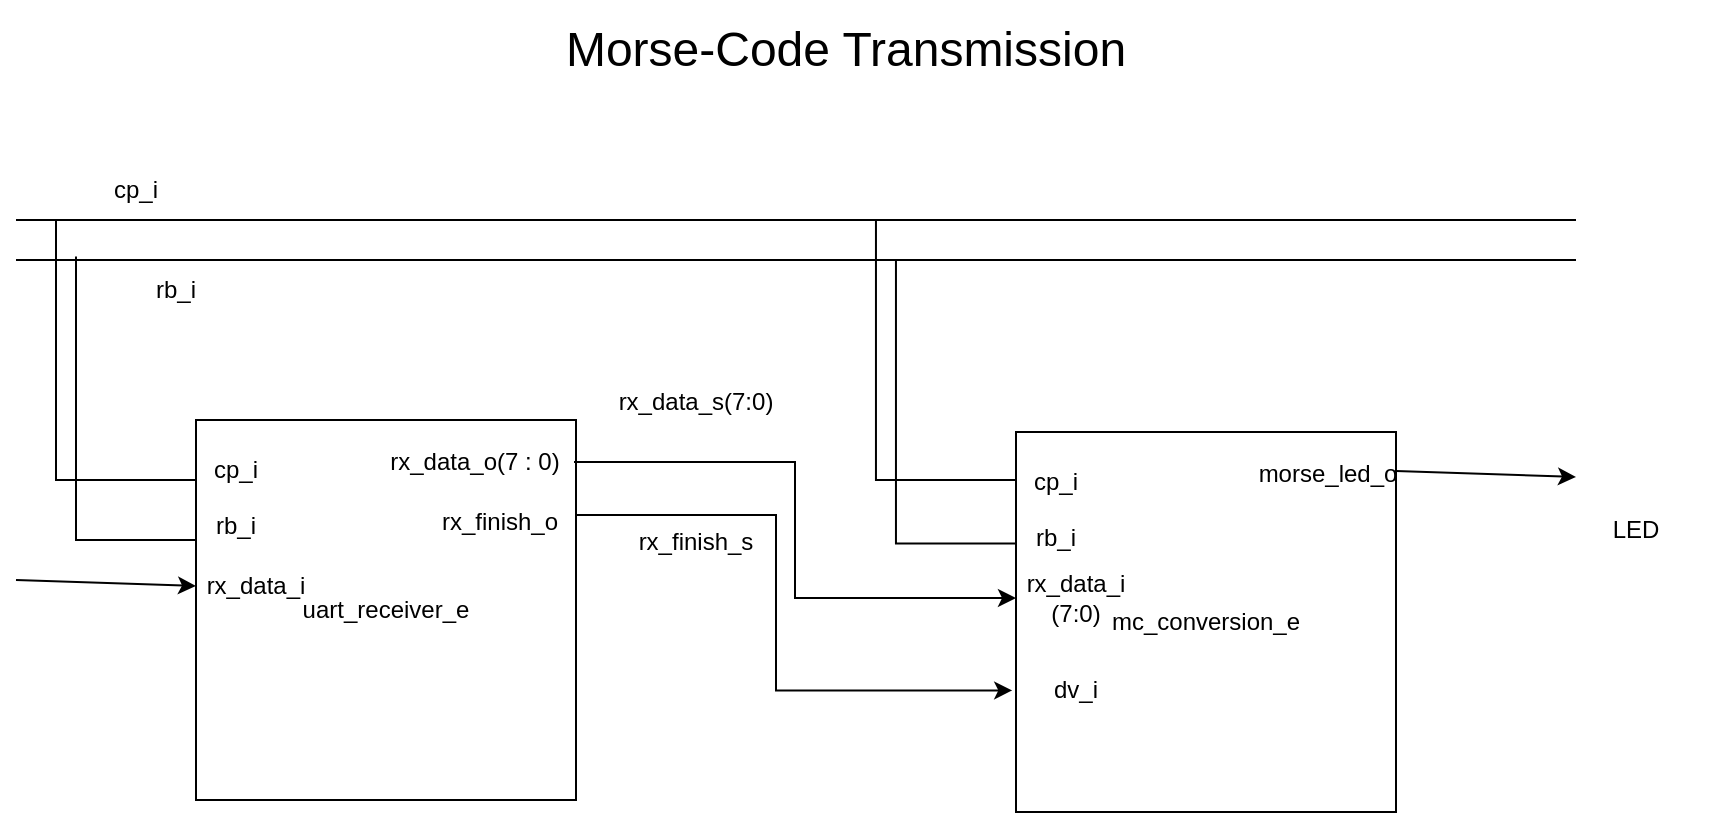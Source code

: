 <mxfile version="16.6.3" type="device"><diagram id="wSwcLT_ojFTW5i-TSIq1" name="Page-1"><mxGraphModel dx="1209" dy="1674" grid="1" gridSize="10" guides="1" tooltips="1" connect="1" arrows="1" fold="1" page="1" pageScale="1" pageWidth="850" pageHeight="1100" math="0" shadow="0"><root><mxCell id="0"/><mxCell id="1" parent="0"/><mxCell id="ZwPpcqjcMXsKMxpETbvW-26" style="edgeStyle=orthogonalEdgeStyle;rounded=0;orthogonalLoop=1;jettySize=auto;html=1;exitX=1;exitY=0.25;exitDx=0;exitDy=0;entryX=-0.01;entryY=0.68;entryDx=0;entryDy=0;entryPerimeter=0;" parent="1" source="ZwPpcqjcMXsKMxpETbvW-1" target="ZwPpcqjcMXsKMxpETbvW-7" edge="1"><mxGeometry relative="1" as="geometry"><Array as="points"><mxPoint x="400" y="198"/><mxPoint x="400" y="285"/></Array></mxGeometry></mxCell><mxCell id="ZwPpcqjcMXsKMxpETbvW-1" value="uart_receiver_e" style="whiteSpace=wrap;html=1;aspect=fixed;" parent="1" vertex="1"><mxGeometry x="110" y="150" width="190" height="190" as="geometry"/></mxCell><mxCell id="ZwPpcqjcMXsKMxpETbvW-2" value="cp_i" style="text;html=1;strokeColor=none;fillColor=none;align=center;verticalAlign=middle;whiteSpace=wrap;rounded=0;" parent="1" vertex="1"><mxGeometry x="100" y="160" width="60" height="30" as="geometry"/></mxCell><mxCell id="ZwPpcqjcMXsKMxpETbvW-3" value="rb_i" style="text;html=1;strokeColor=none;fillColor=none;align=center;verticalAlign=middle;whiteSpace=wrap;rounded=0;" parent="1" vertex="1"><mxGeometry x="100" y="188" width="60" height="30" as="geometry"/></mxCell><mxCell id="ZwPpcqjcMXsKMxpETbvW-4" value="rx_data_i" style="text;html=1;strokeColor=none;fillColor=none;align=center;verticalAlign=middle;whiteSpace=wrap;rounded=0;" parent="1" vertex="1"><mxGeometry x="110" y="218" width="60" height="30" as="geometry"/></mxCell><mxCell id="ZwPpcqjcMXsKMxpETbvW-25" style="edgeStyle=orthogonalEdgeStyle;rounded=0;orthogonalLoop=1;jettySize=auto;html=1;exitX=1;exitY=0.5;exitDx=0;exitDy=0;entryX=0;entryY=0.5;entryDx=0;entryDy=0;" parent="1" source="ZwPpcqjcMXsKMxpETbvW-5" target="ZwPpcqjcMXsKMxpETbvW-10" edge="1"><mxGeometry relative="1" as="geometry"/></mxCell><mxCell id="ZwPpcqjcMXsKMxpETbvW-5" value="rx_data_o(7 : 0)" style="text;html=1;strokeColor=none;fillColor=none;align=center;verticalAlign=middle;whiteSpace=wrap;rounded=0;" parent="1" vertex="1"><mxGeometry x="200" y="156" width="99" height="30" as="geometry"/></mxCell><mxCell id="ZwPpcqjcMXsKMxpETbvW-6" value="rx_finish_o" style="text;html=1;strokeColor=none;fillColor=none;align=center;verticalAlign=middle;whiteSpace=wrap;rounded=0;" parent="1" vertex="1"><mxGeometry x="232" y="186" width="60" height="30" as="geometry"/></mxCell><mxCell id="ZwPpcqjcMXsKMxpETbvW-7" value="mc_conversion_e" style="whiteSpace=wrap;html=1;aspect=fixed;" parent="1" vertex="1"><mxGeometry x="520" y="156" width="190" height="190" as="geometry"/></mxCell><mxCell id="ZwPpcqjcMXsKMxpETbvW-8" value="cp_i" style="text;html=1;strokeColor=none;fillColor=none;align=center;verticalAlign=middle;whiteSpace=wrap;rounded=0;" parent="1" vertex="1"><mxGeometry x="510" y="166" width="60" height="30" as="geometry"/></mxCell><mxCell id="ZwPpcqjcMXsKMxpETbvW-9" value="rb_i" style="text;html=1;strokeColor=none;fillColor=none;align=center;verticalAlign=middle;whiteSpace=wrap;rounded=0;" parent="1" vertex="1"><mxGeometry x="510" y="194" width="60" height="30" as="geometry"/></mxCell><mxCell id="ZwPpcqjcMXsKMxpETbvW-10" value="rx_data_i (7:0)" style="text;html=1;strokeColor=none;fillColor=none;align=center;verticalAlign=middle;whiteSpace=wrap;rounded=0;" parent="1" vertex="1"><mxGeometry x="520" y="224" width="60" height="30" as="geometry"/></mxCell><mxCell id="ZwPpcqjcMXsKMxpETbvW-11" value="morse_led_o" style="text;html=1;strokeColor=none;fillColor=none;align=center;verticalAlign=middle;whiteSpace=wrap;rounded=0;" parent="1" vertex="1"><mxGeometry x="646" y="162" width="60" height="30" as="geometry"/></mxCell><mxCell id="ZwPpcqjcMXsKMxpETbvW-13" value="dv_i" style="text;html=1;strokeColor=none;fillColor=none;align=center;verticalAlign=middle;whiteSpace=wrap;rounded=0;" parent="1" vertex="1"><mxGeometry x="520" y="270" width="60" height="30" as="geometry"/></mxCell><mxCell id="ZwPpcqjcMXsKMxpETbvW-14" value="" style="endArrow=none;html=1;rounded=0;" parent="1" edge="1"><mxGeometry width="50" height="50" relative="1" as="geometry"><mxPoint x="20" y="50" as="sourcePoint"/><mxPoint x="800" y="50" as="targetPoint"/></mxGeometry></mxCell><mxCell id="ZwPpcqjcMXsKMxpETbvW-15" value="" style="endArrow=none;html=1;rounded=0;" parent="1" edge="1"><mxGeometry width="50" height="50" relative="1" as="geometry"><mxPoint x="20" y="70" as="sourcePoint"/><mxPoint x="800" y="70" as="targetPoint"/></mxGeometry></mxCell><mxCell id="ZwPpcqjcMXsKMxpETbvW-16" value="" style="endArrow=none;html=1;rounded=0;entryX=0.167;entryY=0.667;entryDx=0;entryDy=0;entryPerimeter=0;" parent="1" target="ZwPpcqjcMXsKMxpETbvW-2" edge="1"><mxGeometry width="50" height="50" relative="1" as="geometry"><mxPoint x="40" y="50" as="sourcePoint"/><mxPoint x="450" y="230" as="targetPoint"/><Array as="points"><mxPoint x="40" y="180"/></Array></mxGeometry></mxCell><mxCell id="ZwPpcqjcMXsKMxpETbvW-18" value="" style="endArrow=none;html=1;rounded=0;entryX=0.167;entryY=0.733;entryDx=0;entryDy=0;entryPerimeter=0;" parent="1" target="ZwPpcqjcMXsKMxpETbvW-3" edge="1"><mxGeometry width="50" height="50" relative="1" as="geometry"><mxPoint x="50" y="68.222" as="sourcePoint"/><mxPoint x="450" y="230" as="targetPoint"/><Array as="points"><mxPoint x="50" y="210"/></Array></mxGeometry></mxCell><mxCell id="ZwPpcqjcMXsKMxpETbvW-20" value="cp_i" style="text;html=1;strokeColor=none;fillColor=none;align=center;verticalAlign=middle;whiteSpace=wrap;rounded=0;" parent="1" vertex="1"><mxGeometry x="50" y="20" width="60" height="30" as="geometry"/></mxCell><mxCell id="ZwPpcqjcMXsKMxpETbvW-21" value="rb_i" style="text;html=1;strokeColor=none;fillColor=none;align=center;verticalAlign=middle;whiteSpace=wrap;rounded=0;" parent="1" vertex="1"><mxGeometry x="70" y="70" width="60" height="30" as="geometry"/></mxCell><mxCell id="ZwPpcqjcMXsKMxpETbvW-22" value="" style="endArrow=none;html=1;rounded=0;entryX=0.167;entryY=0.667;entryDx=0;entryDy=0;entryPerimeter=0;" parent="1" edge="1"><mxGeometry width="50" height="50" relative="1" as="geometry"><mxPoint x="449.98" y="50" as="sourcePoint"/><mxPoint x="520" y="180.01" as="targetPoint"/><Array as="points"><mxPoint x="449.98" y="180"/></Array></mxGeometry></mxCell><mxCell id="ZwPpcqjcMXsKMxpETbvW-23" value="" style="endArrow=none;html=1;rounded=0;entryX=0.167;entryY=0.733;entryDx=0;entryDy=0;entryPerimeter=0;" parent="1" edge="1"><mxGeometry width="50" height="50" relative="1" as="geometry"><mxPoint x="459.98" y="70.002" as="sourcePoint"/><mxPoint x="520" y="211.77" as="targetPoint"/><Array as="points"><mxPoint x="459.98" y="211.78"/></Array></mxGeometry></mxCell><mxCell id="ZwPpcqjcMXsKMxpETbvW-24" value="" style="endArrow=classic;html=1;rounded=0;entryX=0;entryY=0.5;entryDx=0;entryDy=0;" parent="1" target="ZwPpcqjcMXsKMxpETbvW-4" edge="1"><mxGeometry width="50" height="50" relative="1" as="geometry"><mxPoint x="20" y="230" as="sourcePoint"/><mxPoint x="50" y="260" as="targetPoint"/></mxGeometry></mxCell><mxCell id="ZwPpcqjcMXsKMxpETbvW-27" value="" style="endArrow=classic;html=1;rounded=0;entryX=0;entryY=0.5;entryDx=0;entryDy=0;" parent="1" edge="1"><mxGeometry width="50" height="50" relative="1" as="geometry"><mxPoint x="710" y="175.5" as="sourcePoint"/><mxPoint x="800" y="178.5" as="targetPoint"/></mxGeometry></mxCell><mxCell id="ZwPpcqjcMXsKMxpETbvW-28" value="" style="shape=image;html=1;verticalAlign=top;verticalLabelPosition=bottom;labelBackgroundColor=#ffffff;imageAspect=0;aspect=fixed;image=https://cdn2.iconfinder.com/data/icons/electronic-13/480/6-electronic-led-icon-2-128.png" parent="1" vertex="1"><mxGeometry x="790" y="120" width="80" height="80" as="geometry"/></mxCell><mxCell id="ZwPpcqjcMXsKMxpETbvW-29" value="LED" style="text;html=1;strokeColor=none;fillColor=none;align=center;verticalAlign=middle;whiteSpace=wrap;rounded=0;" parent="1" vertex="1"><mxGeometry x="800" y="190" width="60" height="30" as="geometry"/></mxCell><mxCell id="ZwPpcqjcMXsKMxpETbvW-30" value="rx_data_s(7:0)" style="text;html=1;strokeColor=none;fillColor=none;align=center;verticalAlign=middle;whiteSpace=wrap;rounded=0;" parent="1" vertex="1"><mxGeometry x="330" y="126" width="60" height="30" as="geometry"/></mxCell><mxCell id="ZwPpcqjcMXsKMxpETbvW-31" value="rx_finish_s" style="text;html=1;strokeColor=none;fillColor=none;align=center;verticalAlign=middle;whiteSpace=wrap;rounded=0;" parent="1" vertex="1"><mxGeometry x="330" y="196" width="60" height="30" as="geometry"/></mxCell><mxCell id="ZwPpcqjcMXsKMxpETbvW-33" value="&lt;font style=&quot;font-size: 24px&quot;&gt;Morse-Code Transmission&lt;/font&gt;" style="text;html=1;strokeColor=none;fillColor=none;align=center;verticalAlign=middle;whiteSpace=wrap;rounded=0;" parent="1" vertex="1"><mxGeometry x="280" y="-60" width="310" height="50" as="geometry"/></mxCell></root></mxGraphModel></diagram></mxfile>